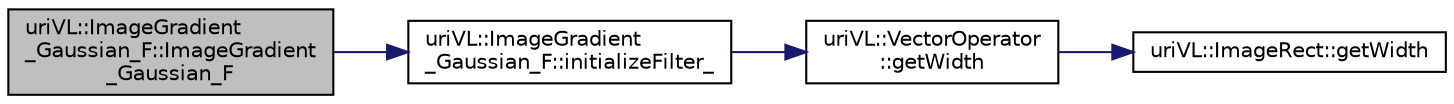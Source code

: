 digraph "uriVL::ImageGradient_Gaussian_F::ImageGradient_Gaussian_F"
{
  edge [fontname="Helvetica",fontsize="10",labelfontname="Helvetica",labelfontsize="10"];
  node [fontname="Helvetica",fontsize="10",shape=record];
  rankdir="LR";
  Node1 [label="uriVL::ImageGradient\l_Gaussian_F::ImageGradient\l_Gaussian_F",height=0.2,width=0.4,color="black", fillcolor="grey75", style="filled", fontcolor="black"];
  Node1 -> Node2 [color="midnightblue",fontsize="10",style="solid",fontname="Helvetica"];
  Node2 [label="uriVL::ImageGradient\l_Gaussian_F::initializeFilter_",height=0.2,width=0.4,color="black", fillcolor="white", style="filled",URL="$classuriVL_1_1ImageGradient__Gaussian__F.html#a90da0204117d91b47d5a64c54a5cfd9f",tooltip="Initializes the coefficients&#39; array. "];
  Node2 -> Node3 [color="midnightblue",fontsize="10",style="solid",fontname="Helvetica"];
  Node3 [label="uriVL::VectorOperator\l::getWidth",height=0.2,width=0.4,color="black", fillcolor="white", style="filled",URL="$classuriVL_1_1VectorOperator.html#ad52acae9a98182b26619f4ba6e27df4c",tooltip="Returns the width of this operator&#39;s operation rectangle. "];
  Node3 -> Node4 [color="midnightblue",fontsize="10",style="solid",fontname="Helvetica"];
  Node4 [label="uriVL::ImageRect::getWidth",height=0.2,width=0.4,color="black", fillcolor="white", style="filled",URL="$classuriVL_1_1ImageRect.html#a1081dc6f638b33ebf30d0a43d51289ef",tooltip="Returns the width of the rectangle. "];
}
